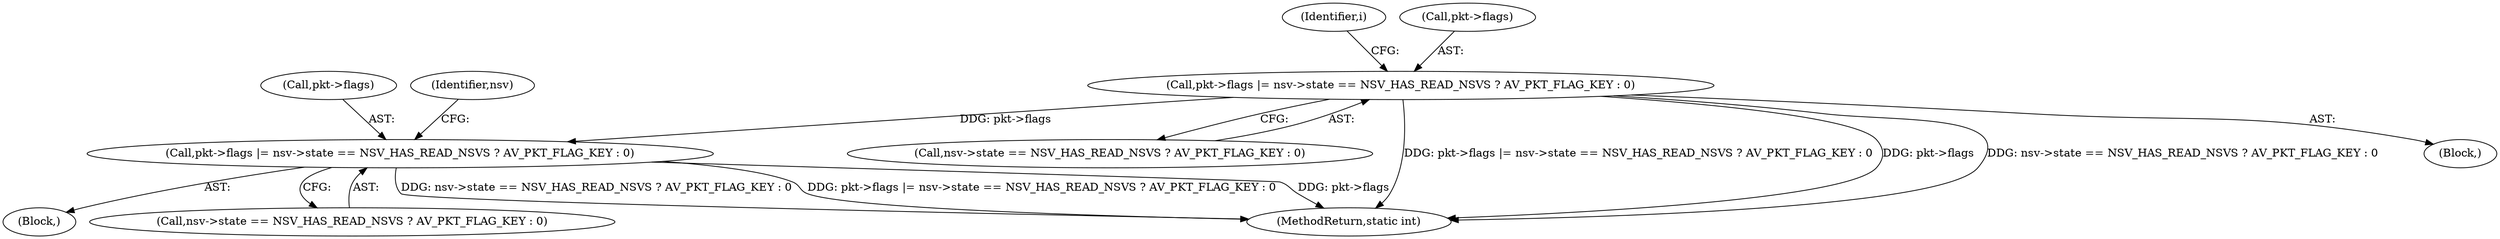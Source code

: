 digraph "0_libav_fe6eea99efac66839052af547426518efd970b24@pointer" {
"1000397" [label="(Call,pkt->flags |= nsv->state == NSV_HAS_READ_NSVS ? AV_PKT_FLAG_KEY : 0)"];
"1000596" [label="(Call,pkt->flags |= nsv->state == NSV_HAS_READ_NSVS ? AV_PKT_FLAG_KEY : 0)"];
"1000597" [label="(Call,pkt->flags)"];
"1000361" [label="(Block,)"];
"1000600" [label="(Call,nsv->state == NSV_HAS_READ_NSVS ? AV_PKT_FLAG_KEY : 0)"];
"1000397" [label="(Call,pkt->flags |= nsv->state == NSV_HAS_READ_NSVS ? AV_PKT_FLAG_KEY : 0)"];
"1000411" [label="(Identifier,i)"];
"1000596" [label="(Call,pkt->flags |= nsv->state == NSV_HAS_READ_NSVS ? AV_PKT_FLAG_KEY : 0)"];
"1000401" [label="(Call,nsv->state == NSV_HAS_READ_NSVS ? AV_PKT_FLAG_KEY : 0)"];
"1000398" [label="(Call,pkt->flags)"];
"1000673" [label="(MethodReturn,static int)"];
"1000612" [label="(Identifier,nsv)"];
"1000450" [label="(Block,)"];
"1000397" -> "1000361"  [label="AST: "];
"1000397" -> "1000401"  [label="CFG: "];
"1000398" -> "1000397"  [label="AST: "];
"1000401" -> "1000397"  [label="AST: "];
"1000411" -> "1000397"  [label="CFG: "];
"1000397" -> "1000673"  [label="DDG: pkt->flags |= nsv->state == NSV_HAS_READ_NSVS ? AV_PKT_FLAG_KEY : 0"];
"1000397" -> "1000673"  [label="DDG: pkt->flags"];
"1000397" -> "1000673"  [label="DDG: nsv->state == NSV_HAS_READ_NSVS ? AV_PKT_FLAG_KEY : 0"];
"1000397" -> "1000596"  [label="DDG: pkt->flags"];
"1000596" -> "1000450"  [label="AST: "];
"1000596" -> "1000600"  [label="CFG: "];
"1000597" -> "1000596"  [label="AST: "];
"1000600" -> "1000596"  [label="AST: "];
"1000612" -> "1000596"  [label="CFG: "];
"1000596" -> "1000673"  [label="DDG: pkt->flags"];
"1000596" -> "1000673"  [label="DDG: nsv->state == NSV_HAS_READ_NSVS ? AV_PKT_FLAG_KEY : 0"];
"1000596" -> "1000673"  [label="DDG: pkt->flags |= nsv->state == NSV_HAS_READ_NSVS ? AV_PKT_FLAG_KEY : 0"];
}
